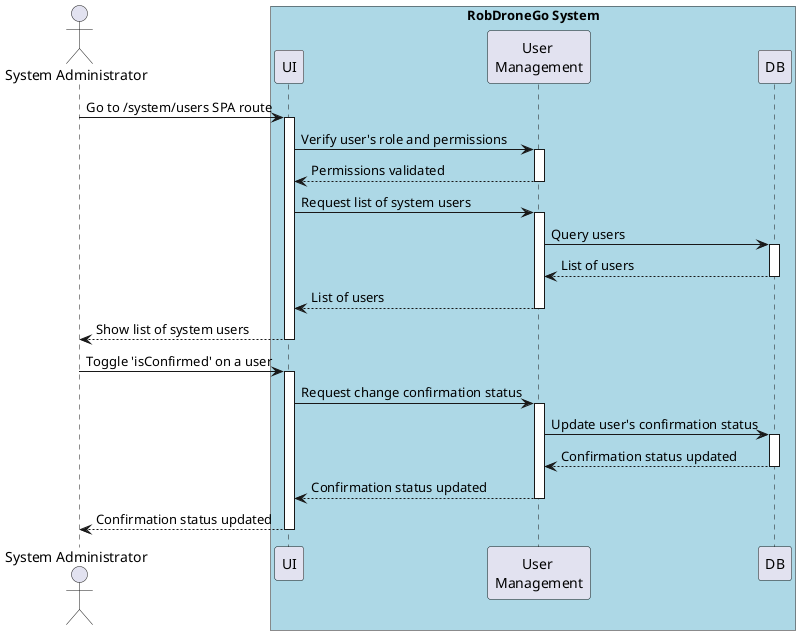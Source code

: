 @startuml SD Lv2

actor "System Administrator" as user
box "RobDroneGo System" #LightBlue
    participant "UI" as UI
    participant "User \nManagement" as UserModule
    participant "DB" as DB
end box

user -> UI : Go to /system/users SPA route

activate UI
UI -> UserModule : Verify user's role and permissions
activate UserModule
UserModule --> UI : Permissions validated
deactivate UserModule
UI -> UserModule : Request list of system users
activate UserModule
UserModule -> DB : Query users
activate DB
DB --> UserModule : List of users
deactivate DB
UserModule --> UI : List of users
deactivate UserModule
UI --> user : Show list of system users
deactivate UI

user -> UI : Toggle 'isConfirmed' on a user
activate UI
UI -> UserModule : Request change confirmation status
activate UserModule
UserModule -> DB : Update user's confirmation status
activate DB
DB --> UserModule : Confirmation status updated
deactivate DB
UserModule --> UI : Confirmation status updated
deactivate UserModule
UI --> user : Confirmation status updated
deactivate UI

@enduml
